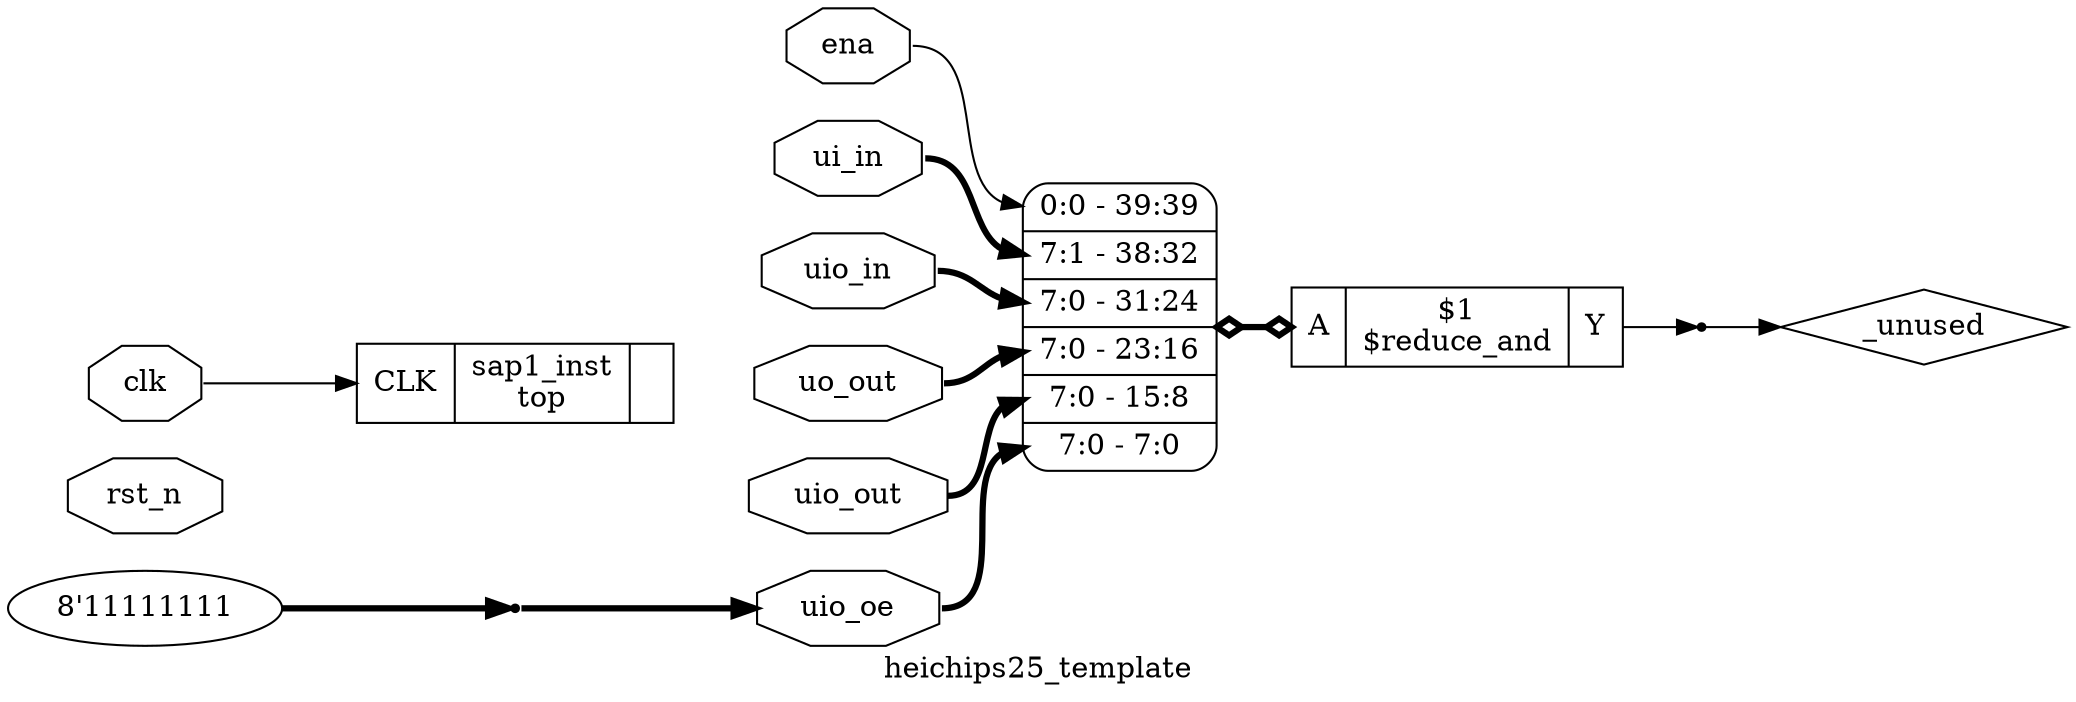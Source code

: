 digraph "heichips25_template" {
label="heichips25_template";
rankdir="LR";
remincross=true;
n2 [ shape=diamond, label="_unused", color="black", fontcolor="black"];
n3 [ shape=octagon, label="rst_n", color="black", fontcolor="black"];
n4 [ shape=octagon, label="clk", color="black", fontcolor="black"];
n5 [ shape=octagon, label="ena", color="black", fontcolor="black"];
n6 [ shape=octagon, label="uio_oe", color="black", fontcolor="black"];
n7 [ shape=octagon, label="uio_out", color="black", fontcolor="black"];
n8 [ shape=octagon, label="uio_in", color="black", fontcolor="black"];
n9 [ shape=octagon, label="uo_out", color="black", fontcolor="black"];
n10 [ shape=octagon, label="ui_in", color="black", fontcolor="black"];
c12 [ shape=record, label="{{<p11> CLK}|sap1_inst\ntop|{}}",  ];
c15 [ shape=record, label="{{<p13> A}|$1\n$reduce_and|{<p14> Y}}",  ];
x0 [ shape=record, style=rounded, label="<s5> 0:0 - 39:39 |<s4> 7:1 - 38:32 |<s3> 7:0 - 31:24 |<s2> 7:0 - 23:16 |<s1> 7:0 - 15:8 |<s0> 7:0 - 7:0 ", color="black", fontcolor="black" ];
x0:e -> c15:p13:w [arrowhead=odiamond, arrowtail=odiamond, dir=both, color="black", fontcolor="black", style="setlinewidth(3)", label=""];
x1 [shape=point, ];
v2 [ label="8'11111111" ];
x3 [shape=point, ];
c15:p14:e -> x1:w [color="black", fontcolor="black", label=""];
n10:e -> x0:s4:w [color="black", fontcolor="black", style="setlinewidth(3)", label=""];
x1:e -> n2:w [color="black", fontcolor="black", label=""];
n4:e -> c12:p11:w [color="black", fontcolor="black", label=""];
n5:e -> x0:s5:w [color="black", fontcolor="black", label=""];
x3:e -> n6:w [color="black", fontcolor="black", style="setlinewidth(3)", label=""];
n6:e -> x0:s0:w [color="black", fontcolor="black", style="setlinewidth(3)", label=""];
n7:e -> x0:s1:w [color="black", fontcolor="black", style="setlinewidth(3)", label=""];
n8:e -> x0:s3:w [color="black", fontcolor="black", style="setlinewidth(3)", label=""];
n9:e -> x0:s2:w [color="black", fontcolor="black", style="setlinewidth(3)", label=""];
v2:e -> x3:w [color="black", fontcolor="black", style="setlinewidth(3)", label=""];
}

